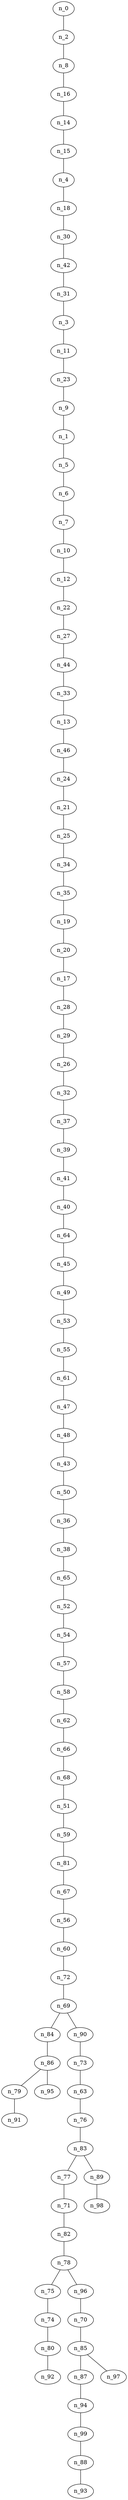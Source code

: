 graph grafoGeografico_100_30_DFS_R  {
n_0;
n_2;
n_8;
n_16;
n_14;
n_15;
n_4;
n_18;
n_30;
n_42;
n_31;
n_3;
n_11;
n_23;
n_9;
n_1;
n_5;
n_6;
n_7;
n_10;
n_12;
n_22;
n_27;
n_44;
n_33;
n_13;
n_46;
n_24;
n_21;
n_25;
n_34;
n_35;
n_19;
n_20;
n_17;
n_28;
n_29;
n_26;
n_32;
n_37;
n_39;
n_41;
n_40;
n_64;
n_45;
n_49;
n_53;
n_55;
n_61;
n_47;
n_48;
n_43;
n_50;
n_36;
n_38;
n_65;
n_52;
n_54;
n_57;
n_58;
n_62;
n_66;
n_68;
n_51;
n_59;
n_81;
n_67;
n_56;
n_60;
n_72;
n_69;
n_84;
n_86;
n_79;
n_91;
n_95;
n_90;
n_73;
n_63;
n_76;
n_83;
n_77;
n_71;
n_82;
n_78;
n_75;
n_74;
n_80;
n_92;
n_96;
n_70;
n_85;
n_87;
n_94;
n_99;
n_88;
n_93;
n_97;
n_89;
n_98;
n_0 -- n_2;
n_2 -- n_8;
n_8 -- n_16;
n_16 -- n_14;
n_14 -- n_15;
n_15 -- n_4;
n_4 -- n_18;
n_18 -- n_30;
n_30 -- n_42;
n_42 -- n_31;
n_31 -- n_3;
n_3 -- n_11;
n_11 -- n_23;
n_23 -- n_9;
n_9 -- n_1;
n_1 -- n_5;
n_5 -- n_6;
n_6 -- n_7;
n_7 -- n_10;
n_10 -- n_12;
n_12 -- n_22;
n_22 -- n_27;
n_27 -- n_44;
n_44 -- n_33;
n_33 -- n_13;
n_13 -- n_46;
n_46 -- n_24;
n_24 -- n_21;
n_21 -- n_25;
n_25 -- n_34;
n_34 -- n_35;
n_35 -- n_19;
n_19 -- n_20;
n_20 -- n_17;
n_17 -- n_28;
n_28 -- n_29;
n_29 -- n_26;
n_26 -- n_32;
n_32 -- n_37;
n_37 -- n_39;
n_39 -- n_41;
n_41 -- n_40;
n_40 -- n_64;
n_64 -- n_45;
n_45 -- n_49;
n_49 -- n_53;
n_53 -- n_55;
n_55 -- n_61;
n_61 -- n_47;
n_47 -- n_48;
n_48 -- n_43;
n_43 -- n_50;
n_50 -- n_36;
n_36 -- n_38;
n_38 -- n_65;
n_65 -- n_52;
n_52 -- n_54;
n_54 -- n_57;
n_57 -- n_58;
n_58 -- n_62;
n_62 -- n_66;
n_66 -- n_68;
n_68 -- n_51;
n_51 -- n_59;
n_59 -- n_81;
n_81 -- n_67;
n_67 -- n_56;
n_56 -- n_60;
n_60 -- n_72;
n_72 -- n_69;
n_69 -- n_84;
n_84 -- n_86;
n_86 -- n_79;
n_79 -- n_91;
n_86 -- n_95;
n_69 -- n_90;
n_90 -- n_73;
n_73 -- n_63;
n_63 -- n_76;
n_76 -- n_83;
n_83 -- n_77;
n_77 -- n_71;
n_71 -- n_82;
n_82 -- n_78;
n_78 -- n_75;
n_75 -- n_74;
n_74 -- n_80;
n_80 -- n_92;
n_78 -- n_96;
n_96 -- n_70;
n_70 -- n_85;
n_85 -- n_87;
n_87 -- n_94;
n_94 -- n_99;
n_99 -- n_88;
n_88 -- n_93;
n_85 -- n_97;
n_83 -- n_89;
n_89 -- n_98;
}